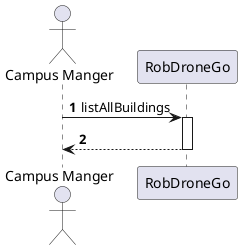 @startuml processLevel1
'https://plantuml.com/sequence-diagram

autonumber
actor "Campus Manger" as CM
participant RobDroneGo

CM -> RobDroneGo : listAllBuildings
activate RobDroneGo


RobDroneGo --> CM
deactivate RobDroneGo


@enduml